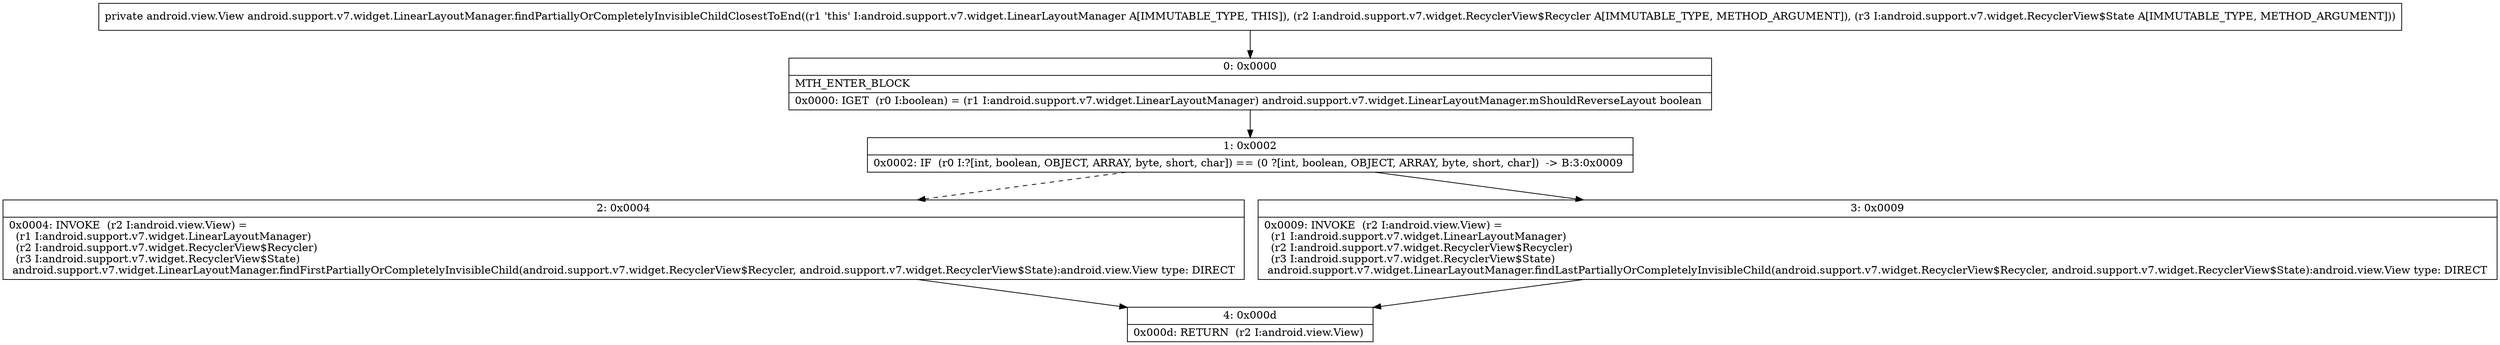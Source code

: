 digraph "CFG forandroid.support.v7.widget.LinearLayoutManager.findPartiallyOrCompletelyInvisibleChildClosestToEnd(Landroid\/support\/v7\/widget\/RecyclerView$Recycler;Landroid\/support\/v7\/widget\/RecyclerView$State;)Landroid\/view\/View;" {
Node_0 [shape=record,label="{0\:\ 0x0000|MTH_ENTER_BLOCK\l|0x0000: IGET  (r0 I:boolean) = (r1 I:android.support.v7.widget.LinearLayoutManager) android.support.v7.widget.LinearLayoutManager.mShouldReverseLayout boolean \l}"];
Node_1 [shape=record,label="{1\:\ 0x0002|0x0002: IF  (r0 I:?[int, boolean, OBJECT, ARRAY, byte, short, char]) == (0 ?[int, boolean, OBJECT, ARRAY, byte, short, char])  \-\> B:3:0x0009 \l}"];
Node_2 [shape=record,label="{2\:\ 0x0004|0x0004: INVOKE  (r2 I:android.view.View) = \l  (r1 I:android.support.v7.widget.LinearLayoutManager)\l  (r2 I:android.support.v7.widget.RecyclerView$Recycler)\l  (r3 I:android.support.v7.widget.RecyclerView$State)\l android.support.v7.widget.LinearLayoutManager.findFirstPartiallyOrCompletelyInvisibleChild(android.support.v7.widget.RecyclerView$Recycler, android.support.v7.widget.RecyclerView$State):android.view.View type: DIRECT \l}"];
Node_3 [shape=record,label="{3\:\ 0x0009|0x0009: INVOKE  (r2 I:android.view.View) = \l  (r1 I:android.support.v7.widget.LinearLayoutManager)\l  (r2 I:android.support.v7.widget.RecyclerView$Recycler)\l  (r3 I:android.support.v7.widget.RecyclerView$State)\l android.support.v7.widget.LinearLayoutManager.findLastPartiallyOrCompletelyInvisibleChild(android.support.v7.widget.RecyclerView$Recycler, android.support.v7.widget.RecyclerView$State):android.view.View type: DIRECT \l}"];
Node_4 [shape=record,label="{4\:\ 0x000d|0x000d: RETURN  (r2 I:android.view.View) \l}"];
MethodNode[shape=record,label="{private android.view.View android.support.v7.widget.LinearLayoutManager.findPartiallyOrCompletelyInvisibleChildClosestToEnd((r1 'this' I:android.support.v7.widget.LinearLayoutManager A[IMMUTABLE_TYPE, THIS]), (r2 I:android.support.v7.widget.RecyclerView$Recycler A[IMMUTABLE_TYPE, METHOD_ARGUMENT]), (r3 I:android.support.v7.widget.RecyclerView$State A[IMMUTABLE_TYPE, METHOD_ARGUMENT])) }"];
MethodNode -> Node_0;
Node_0 -> Node_1;
Node_1 -> Node_2[style=dashed];
Node_1 -> Node_3;
Node_2 -> Node_4;
Node_3 -> Node_4;
}

